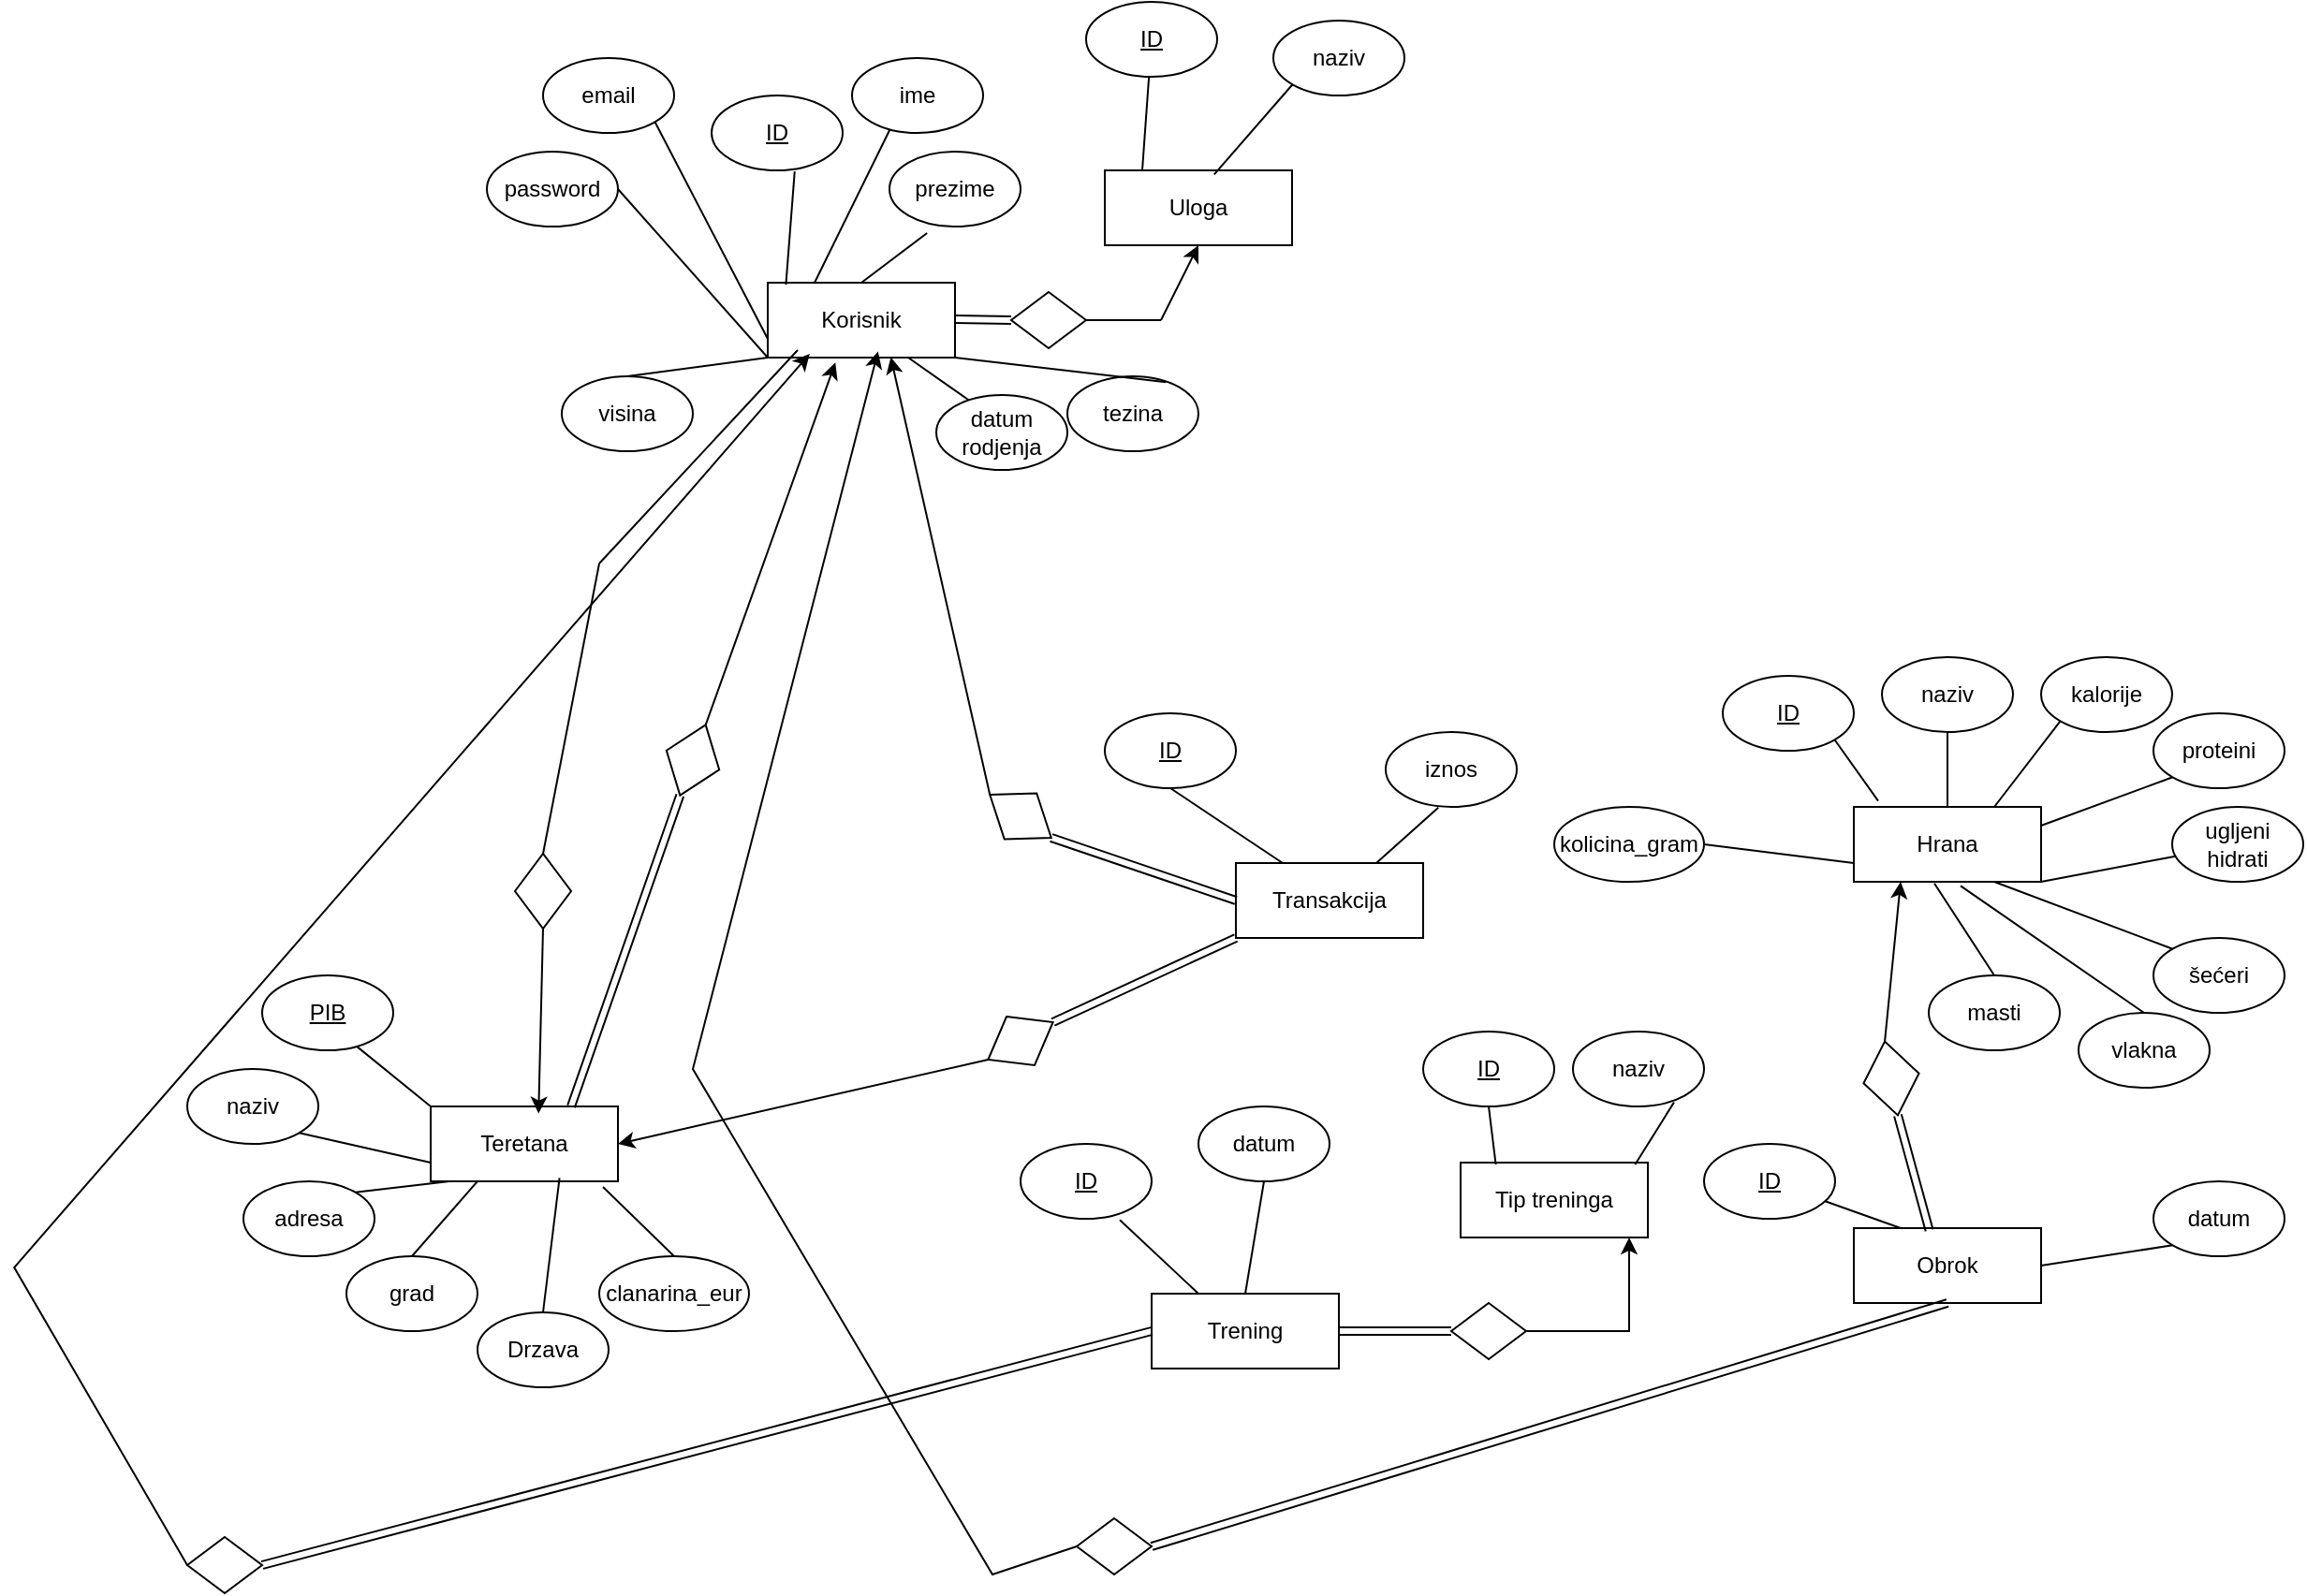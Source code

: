 <mxfile version="26.2.9">
  <diagram name="Page-1" id="TJM4IqWJqCE7hENImKbt">
    <mxGraphModel dx="1834" dy="603" grid="1" gridSize="10" guides="1" tooltips="1" connect="1" arrows="1" fold="1" page="1" pageScale="1" pageWidth="850" pageHeight="1100" math="0" shadow="0">
      <root>
        <mxCell id="0" />
        <mxCell id="1" parent="0" />
        <mxCell id="S9OxpQpq9ZS9zz2_kRFu-1" value="Uloga" style="rounded=0;whiteSpace=wrap;html=1;" parent="1" vertex="1">
          <mxGeometry x="490" y="130" width="100" height="40" as="geometry" />
        </mxCell>
        <mxCell id="S9OxpQpq9ZS9zz2_kRFu-4" value="" style="endArrow=none;html=1;rounded=0;" parent="1" target="S9OxpQpq9ZS9zz2_kRFu-3" edge="1">
          <mxGeometry width="50" height="50" relative="1" as="geometry">
            <mxPoint x="510" y="130" as="sourcePoint" />
            <mxPoint x="510" y="80" as="targetPoint" />
          </mxGeometry>
        </mxCell>
        <mxCell id="S9OxpQpq9ZS9zz2_kRFu-3" value="&lt;u&gt;ID&lt;/u&gt;" style="ellipse;whiteSpace=wrap;html=1;" parent="1" vertex="1">
          <mxGeometry x="480" y="40" width="70" height="40" as="geometry" />
        </mxCell>
        <mxCell id="S9OxpQpq9ZS9zz2_kRFu-7" value="" style="endArrow=none;html=1;rounded=0;exitX=0.584;exitY=0.055;exitDx=0;exitDy=0;exitPerimeter=0;entryX=0;entryY=1;entryDx=0;entryDy=0;" parent="1" source="S9OxpQpq9ZS9zz2_kRFu-1" target="S9OxpQpq9ZS9zz2_kRFu-8" edge="1">
          <mxGeometry width="50" height="50" relative="1" as="geometry">
            <mxPoint x="590" y="110" as="sourcePoint" />
            <mxPoint x="600" y="90" as="targetPoint" />
          </mxGeometry>
        </mxCell>
        <mxCell id="S9OxpQpq9ZS9zz2_kRFu-8" value="naziv" style="ellipse;whiteSpace=wrap;html=1;" parent="1" vertex="1">
          <mxGeometry x="580" y="50" width="70" height="40" as="geometry" />
        </mxCell>
        <mxCell id="S9OxpQpq9ZS9zz2_kRFu-9" value="Korisnik" style="rounded=0;whiteSpace=wrap;html=1;" parent="1" vertex="1">
          <mxGeometry x="310" y="190" width="100" height="40" as="geometry" />
        </mxCell>
        <mxCell id="S9OxpQpq9ZS9zz2_kRFu-12" value="" style="shape=link;html=1;rounded=0;" parent="1" edge="1">
          <mxGeometry relative="1" as="geometry">
            <mxPoint x="410" y="209.5" as="sourcePoint" />
            <mxPoint x="440" y="210" as="targetPoint" />
          </mxGeometry>
        </mxCell>
        <mxCell id="S9OxpQpq9ZS9zz2_kRFu-13" value="" style="resizable=0;html=1;whiteSpace=wrap;align=left;verticalAlign=bottom;" parent="S9OxpQpq9ZS9zz2_kRFu-12" connectable="0" vertex="1">
          <mxGeometry x="-1" relative="1" as="geometry" />
        </mxCell>
        <mxCell id="S9OxpQpq9ZS9zz2_kRFu-15" value="" style="rhombus;whiteSpace=wrap;html=1;" parent="1" vertex="1">
          <mxGeometry x="440" y="195" width="40" height="30" as="geometry" />
        </mxCell>
        <mxCell id="S9OxpQpq9ZS9zz2_kRFu-16" value="" style="endArrow=none;html=1;rounded=0;exitX=1;exitY=0.5;exitDx=0;exitDy=0;" parent="1" source="S9OxpQpq9ZS9zz2_kRFu-15" edge="1">
          <mxGeometry width="50" height="50" relative="1" as="geometry">
            <mxPoint x="520" y="270" as="sourcePoint" />
            <mxPoint x="520" y="210" as="targetPoint" />
          </mxGeometry>
        </mxCell>
        <mxCell id="S9OxpQpq9ZS9zz2_kRFu-17" value="" style="endArrow=classic;html=1;rounded=0;entryX=0.5;entryY=1;entryDx=0;entryDy=0;" parent="1" target="S9OxpQpq9ZS9zz2_kRFu-1" edge="1">
          <mxGeometry width="50" height="50" relative="1" as="geometry">
            <mxPoint x="520" y="210" as="sourcePoint" />
            <mxPoint x="580" y="200" as="targetPoint" />
          </mxGeometry>
        </mxCell>
        <mxCell id="S9OxpQpq9ZS9zz2_kRFu-21" value="&lt;u&gt;ID&lt;/u&gt;" style="ellipse;whiteSpace=wrap;html=1;" parent="1" vertex="1">
          <mxGeometry x="280" y="90" width="70" height="40" as="geometry" />
        </mxCell>
        <mxCell id="S9OxpQpq9ZS9zz2_kRFu-22" value="" style="endArrow=none;html=1;rounded=0;entryX=0.634;entryY=1.015;entryDx=0;entryDy=0;entryPerimeter=0;exitX=0.097;exitY=0.027;exitDx=0;exitDy=0;exitPerimeter=0;" parent="1" source="S9OxpQpq9ZS9zz2_kRFu-9" target="S9OxpQpq9ZS9zz2_kRFu-21" edge="1">
          <mxGeometry width="50" height="50" relative="1" as="geometry">
            <mxPoint x="270" y="170" as="sourcePoint" />
            <mxPoint x="320" y="120" as="targetPoint" />
          </mxGeometry>
        </mxCell>
        <mxCell id="S9OxpQpq9ZS9zz2_kRFu-23" value="" style="endArrow=none;html=1;rounded=0;entryX=0;entryY=0.75;entryDx=0;entryDy=0;exitX=1;exitY=1;exitDx=0;exitDy=0;" parent="1" source="S9OxpQpq9ZS9zz2_kRFu-24" target="S9OxpQpq9ZS9zz2_kRFu-9" edge="1">
          <mxGeometry width="50" height="50" relative="1" as="geometry">
            <mxPoint x="270" y="200" as="sourcePoint" />
            <mxPoint x="300" y="270" as="targetPoint" />
          </mxGeometry>
        </mxCell>
        <mxCell id="S9OxpQpq9ZS9zz2_kRFu-24" value="email" style="ellipse;whiteSpace=wrap;html=1;" parent="1" vertex="1">
          <mxGeometry x="190" y="70" width="70" height="40" as="geometry" />
        </mxCell>
        <mxCell id="S9OxpQpq9ZS9zz2_kRFu-25" value="" style="endArrow=none;html=1;rounded=0;entryX=0;entryY=1;entryDx=0;entryDy=0;exitX=1;exitY=0.5;exitDx=0;exitDy=0;" parent="1" source="S9OxpQpq9ZS9zz2_kRFu-26" target="S9OxpQpq9ZS9zz2_kRFu-9" edge="1">
          <mxGeometry width="50" height="50" relative="1" as="geometry">
            <mxPoint x="250" y="230" as="sourcePoint" />
            <mxPoint x="270" y="225" as="targetPoint" />
          </mxGeometry>
        </mxCell>
        <mxCell id="S9OxpQpq9ZS9zz2_kRFu-26" value="password" style="ellipse;whiteSpace=wrap;html=1;" parent="1" vertex="1">
          <mxGeometry x="160" y="120" width="70" height="40" as="geometry" />
        </mxCell>
        <mxCell id="S9OxpQpq9ZS9zz2_kRFu-51" value="visina" style="ellipse;whiteSpace=wrap;html=1;" parent="1" vertex="1">
          <mxGeometry x="200" y="240" width="70" height="40" as="geometry" />
        </mxCell>
        <mxCell id="S9OxpQpq9ZS9zz2_kRFu-52" value="" style="endArrow=none;html=1;rounded=0;entryX=0;entryY=1;entryDx=0;entryDy=0;exitX=0.5;exitY=0;exitDx=0;exitDy=0;" parent="1" source="S9OxpQpq9ZS9zz2_kRFu-51" target="S9OxpQpq9ZS9zz2_kRFu-9" edge="1">
          <mxGeometry width="50" height="50" relative="1" as="geometry">
            <mxPoint x="300" y="450" as="sourcePoint" />
            <mxPoint x="350" y="400" as="targetPoint" />
          </mxGeometry>
        </mxCell>
        <mxCell id="S9OxpQpq9ZS9zz2_kRFu-53" value="tezina" style="ellipse;whiteSpace=wrap;html=1;" parent="1" vertex="1">
          <mxGeometry x="470" y="240" width="70" height="40" as="geometry" />
        </mxCell>
        <mxCell id="S9OxpQpq9ZS9zz2_kRFu-54" value="" style="endArrow=none;html=1;rounded=0;entryX=0.753;entryY=0.077;entryDx=0;entryDy=0;exitX=1;exitY=1;exitDx=0;exitDy=0;entryPerimeter=0;" parent="1" source="S9OxpQpq9ZS9zz2_kRFu-9" target="S9OxpQpq9ZS9zz2_kRFu-53" edge="1">
          <mxGeometry width="50" height="50" relative="1" as="geometry">
            <mxPoint x="200" y="320" as="sourcePoint" />
            <mxPoint x="250" y="270" as="targetPoint" />
          </mxGeometry>
        </mxCell>
        <mxCell id="S9OxpQpq9ZS9zz2_kRFu-64" value="" style="endArrow=none;html=1;rounded=0;exitX=0.25;exitY=0;exitDx=0;exitDy=0;entryX=0.314;entryY=0.865;entryDx=0;entryDy=0;entryPerimeter=0;" parent="1" source="S9OxpQpq9ZS9zz2_kRFu-9" target="S9OxpQpq9ZS9zz2_kRFu-65" edge="1">
          <mxGeometry width="50" height="50" relative="1" as="geometry">
            <mxPoint x="550" y="320" as="sourcePoint" />
            <mxPoint x="550" y="300" as="targetPoint" />
          </mxGeometry>
        </mxCell>
        <mxCell id="S9OxpQpq9ZS9zz2_kRFu-65" value="ime" style="ellipse;whiteSpace=wrap;html=1;" parent="1" vertex="1">
          <mxGeometry x="355" y="70" width="70" height="40" as="geometry" />
        </mxCell>
        <mxCell id="S9OxpQpq9ZS9zz2_kRFu-68" value="" style="endArrow=none;html=1;rounded=0;entryX=0.75;entryY=1;entryDx=0;entryDy=0;exitX=0.286;exitY=0.115;exitDx=0;exitDy=0;exitPerimeter=0;" parent="1" source="S9OxpQpq9ZS9zz2_kRFu-69" target="S9OxpQpq9ZS9zz2_kRFu-9" edge="1">
          <mxGeometry width="50" height="50" relative="1" as="geometry">
            <mxPoint x="560" y="410" as="sourcePoint" />
            <mxPoint x="570" y="420" as="targetPoint" />
          </mxGeometry>
        </mxCell>
        <mxCell id="S9OxpQpq9ZS9zz2_kRFu-69" value="datum rodjenja" style="ellipse;whiteSpace=wrap;html=1;" parent="1" vertex="1">
          <mxGeometry x="400" y="250" width="70" height="40" as="geometry" />
        </mxCell>
        <mxCell id="S9OxpQpq9ZS9zz2_kRFu-70" value="Teretana" style="rounded=0;whiteSpace=wrap;html=1;" parent="1" vertex="1">
          <mxGeometry x="130" y="630" width="100" height="40" as="geometry" />
        </mxCell>
        <mxCell id="S9OxpQpq9ZS9zz2_kRFu-71" value="" style="endArrow=classic;html=1;rounded=0;entryX=0.576;entryY=0.095;entryDx=0;entryDy=0;entryPerimeter=0;exitX=0;exitY=0.5;exitDx=0;exitDy=0;" parent="1" source="S9OxpQpq9ZS9zz2_kRFu-73" target="S9OxpQpq9ZS9zz2_kRFu-70" edge="1">
          <mxGeometry width="50" height="50" relative="1" as="geometry">
            <mxPoint x="190" y="550" as="sourcePoint" />
            <mxPoint x="240" y="520" as="targetPoint" />
          </mxGeometry>
        </mxCell>
        <mxCell id="S9OxpQpq9ZS9zz2_kRFu-73" value="" style="rhombus;whiteSpace=wrap;html=1;rotation=-90;" parent="1" vertex="1">
          <mxGeometry x="170" y="500" width="40" height="30" as="geometry" />
        </mxCell>
        <mxCell id="S9OxpQpq9ZS9zz2_kRFu-76" value="" style="endArrow=none;html=1;rounded=0;entryX=0;entryY=0;entryDx=0;entryDy=0;exitX=0.691;exitY=0.905;exitDx=0;exitDy=0;exitPerimeter=0;" parent="1" source="S9OxpQpq9ZS9zz2_kRFu-78" target="S9OxpQpq9ZS9zz2_kRFu-70" edge="1">
          <mxGeometry width="50" height="50" relative="1" as="geometry">
            <mxPoint x="90" y="610" as="sourcePoint" />
            <mxPoint x="100" y="610" as="targetPoint" />
          </mxGeometry>
        </mxCell>
        <mxCell id="S9OxpQpq9ZS9zz2_kRFu-78" value="&lt;u&gt;PIB&lt;/u&gt;" style="ellipse;whiteSpace=wrap;html=1;" parent="1" vertex="1">
          <mxGeometry x="40" y="560" width="70" height="40" as="geometry" />
        </mxCell>
        <mxCell id="S9OxpQpq9ZS9zz2_kRFu-79" value="" style="endArrow=none;html=1;rounded=0;entryX=0;entryY=0.75;entryDx=0;entryDy=0;exitX=1;exitY=1;exitDx=0;exitDy=0;" parent="1" source="S9OxpQpq9ZS9zz2_kRFu-80" target="S9OxpQpq9ZS9zz2_kRFu-70" edge="1">
          <mxGeometry width="50" height="50" relative="1" as="geometry">
            <mxPoint x="70" y="670" as="sourcePoint" />
            <mxPoint x="80" y="690" as="targetPoint" />
          </mxGeometry>
        </mxCell>
        <mxCell id="S9OxpQpq9ZS9zz2_kRFu-80" value="naziv" style="ellipse;whiteSpace=wrap;html=1;" parent="1" vertex="1">
          <mxGeometry y="610" width="70" height="40" as="geometry" />
        </mxCell>
        <mxCell id="S9OxpQpq9ZS9zz2_kRFu-81" value="" style="endArrow=none;html=1;rounded=0;entryX=0.1;entryY=1;entryDx=0;entryDy=0;entryPerimeter=0;exitX=1;exitY=0;exitDx=0;exitDy=0;" parent="1" source="S9OxpQpq9ZS9zz2_kRFu-82" target="S9OxpQpq9ZS9zz2_kRFu-70" edge="1">
          <mxGeometry width="50" height="50" relative="1" as="geometry">
            <mxPoint x="90" y="700" as="sourcePoint" />
            <mxPoint x="90" y="710" as="targetPoint" />
          </mxGeometry>
        </mxCell>
        <mxCell id="S9OxpQpq9ZS9zz2_kRFu-82" value="adresa" style="ellipse;whiteSpace=wrap;html=1;" parent="1" vertex="1">
          <mxGeometry x="30" y="670" width="70" height="40" as="geometry" />
        </mxCell>
        <mxCell id="S9OxpQpq9ZS9zz2_kRFu-83" value="" style="endArrow=none;html=1;rounded=0;entryX=0.25;entryY=1;entryDx=0;entryDy=0;exitX=0.5;exitY=0;exitDx=0;exitDy=0;" parent="1" source="S9OxpQpq9ZS9zz2_kRFu-84" target="S9OxpQpq9ZS9zz2_kRFu-70" edge="1">
          <mxGeometry width="50" height="50" relative="1" as="geometry">
            <mxPoint x="160" y="710" as="sourcePoint" />
            <mxPoint x="210" y="690" as="targetPoint" />
          </mxGeometry>
        </mxCell>
        <mxCell id="S9OxpQpq9ZS9zz2_kRFu-84" value="grad" style="ellipse;whiteSpace=wrap;html=1;" parent="1" vertex="1">
          <mxGeometry x="85" y="710" width="70" height="40" as="geometry" />
        </mxCell>
        <mxCell id="S9OxpQpq9ZS9zz2_kRFu-86" value="" style="endArrow=none;html=1;rounded=0;entryX=0.92;entryY=1.075;entryDx=0;entryDy=0;entryPerimeter=0;exitX=0.5;exitY=0;exitDx=0;exitDy=0;" parent="1" source="S9OxpQpq9ZS9zz2_kRFu-87" target="S9OxpQpq9ZS9zz2_kRFu-70" edge="1">
          <mxGeometry width="50" height="50" relative="1" as="geometry">
            <mxPoint x="222" y="710" as="sourcePoint" />
            <mxPoint x="280" y="700" as="targetPoint" />
          </mxGeometry>
        </mxCell>
        <mxCell id="S9OxpQpq9ZS9zz2_kRFu-87" value="clanarina_eur" style="ellipse;whiteSpace=wrap;html=1;" parent="1" vertex="1">
          <mxGeometry x="220" y="710" width="80" height="40" as="geometry" />
        </mxCell>
        <mxCell id="S9OxpQpq9ZS9zz2_kRFu-92" value="Tip treninga" style="rounded=0;whiteSpace=wrap;html=1;" parent="1" vertex="1">
          <mxGeometry x="680" y="660" width="100" height="40" as="geometry" />
        </mxCell>
        <mxCell id="S9OxpQpq9ZS9zz2_kRFu-93" value="" style="endArrow=none;html=1;rounded=0;exitX=0.188;exitY=0.025;exitDx=0;exitDy=0;exitPerimeter=0;entryX=0.5;entryY=1;entryDx=0;entryDy=0;" parent="1" source="S9OxpQpq9ZS9zz2_kRFu-92" target="S9OxpQpq9ZS9zz2_kRFu-94" edge="1">
          <mxGeometry width="50" height="50" relative="1" as="geometry">
            <mxPoint x="720" y="570" as="sourcePoint" />
            <mxPoint x="699" y="620" as="targetPoint" />
          </mxGeometry>
        </mxCell>
        <mxCell id="S9OxpQpq9ZS9zz2_kRFu-94" value="&lt;u&gt;ID&lt;/u&gt;" style="ellipse;whiteSpace=wrap;html=1;" parent="1" vertex="1">
          <mxGeometry x="660" y="590" width="70" height="40" as="geometry" />
        </mxCell>
        <mxCell id="S9OxpQpq9ZS9zz2_kRFu-95" value="naziv" style="ellipse;whiteSpace=wrap;html=1;" parent="1" vertex="1">
          <mxGeometry x="740" y="590" width="70" height="40" as="geometry" />
        </mxCell>
        <mxCell id="S9OxpQpq9ZS9zz2_kRFu-96" value="" style="endArrow=none;html=1;rounded=0;entryX=0.771;entryY=0.945;entryDx=0;entryDy=0;entryPerimeter=0;exitX=0.932;exitY=0.025;exitDx=0;exitDy=0;exitPerimeter=0;" parent="1" source="S9OxpQpq9ZS9zz2_kRFu-92" target="S9OxpQpq9ZS9zz2_kRFu-95" edge="1">
          <mxGeometry width="50" height="50" relative="1" as="geometry">
            <mxPoint x="750" y="690" as="sourcePoint" />
            <mxPoint x="800" y="640" as="targetPoint" />
          </mxGeometry>
        </mxCell>
        <mxCell id="S9OxpQpq9ZS9zz2_kRFu-97" value="" style="endArrow=none;html=1;rounded=0;entryX=0.688;entryY=0.955;entryDx=0;entryDy=0;entryPerimeter=0;exitX=0.5;exitY=0;exitDx=0;exitDy=0;" parent="1" source="S9OxpQpq9ZS9zz2_kRFu-98" target="S9OxpQpq9ZS9zz2_kRFu-70" edge="1">
          <mxGeometry width="50" height="50" relative="1" as="geometry">
            <mxPoint x="190" y="750" as="sourcePoint" />
            <mxPoint x="120" y="750" as="targetPoint" />
          </mxGeometry>
        </mxCell>
        <mxCell id="S9OxpQpq9ZS9zz2_kRFu-98" value="Drzava" style="ellipse;whiteSpace=wrap;html=1;" parent="1" vertex="1">
          <mxGeometry x="155" y="740" width="70" height="40" as="geometry" />
        </mxCell>
        <mxCell id="S9OxpQpq9ZS9zz2_kRFu-99" value="Trening" style="rounded=0;whiteSpace=wrap;html=1;" parent="1" vertex="1">
          <mxGeometry x="515" y="730" width="100" height="40" as="geometry" />
        </mxCell>
        <mxCell id="S9OxpQpq9ZS9zz2_kRFu-100" value="&lt;u&gt;ID&lt;/u&gt;" style="ellipse;whiteSpace=wrap;html=1;" parent="1" vertex="1">
          <mxGeometry x="445" y="650" width="70" height="40" as="geometry" />
        </mxCell>
        <mxCell id="S9OxpQpq9ZS9zz2_kRFu-102" value="" style="endArrow=none;html=1;rounded=0;entryX=0.757;entryY=1.015;entryDx=0;entryDy=0;entryPerimeter=0;exitX=0.25;exitY=0;exitDx=0;exitDy=0;" parent="1" source="S9OxpQpq9ZS9zz2_kRFu-99" target="S9OxpQpq9ZS9zz2_kRFu-100" edge="1">
          <mxGeometry width="50" height="50" relative="1" as="geometry">
            <mxPoint x="420" y="790" as="sourcePoint" />
            <mxPoint x="470" y="740" as="targetPoint" />
          </mxGeometry>
        </mxCell>
        <mxCell id="S9OxpQpq9ZS9zz2_kRFu-104" value="" style="shape=link;html=1;rounded=0;entryX=1;entryY=0.5;entryDx=0;entryDy=0;exitX=0;exitY=0.5;exitDx=0;exitDy=0;" parent="1" source="S9OxpQpq9ZS9zz2_kRFu-106" target="S9OxpQpq9ZS9zz2_kRFu-99" edge="1">
          <mxGeometry relative="1" as="geometry">
            <mxPoint x="660" y="750" as="sourcePoint" />
            <mxPoint x="540" y="699" as="targetPoint" />
          </mxGeometry>
        </mxCell>
        <mxCell id="S9OxpQpq9ZS9zz2_kRFu-105" value="" style="resizable=0;html=1;whiteSpace=wrap;align=left;verticalAlign=bottom;" parent="S9OxpQpq9ZS9zz2_kRFu-104" connectable="0" vertex="1">
          <mxGeometry x="-1" relative="1" as="geometry" />
        </mxCell>
        <mxCell id="S9OxpQpq9ZS9zz2_kRFu-106" value="" style="rhombus;whiteSpace=wrap;html=1;" parent="1" vertex="1">
          <mxGeometry x="675" y="735" width="40" height="30" as="geometry" />
        </mxCell>
        <mxCell id="S9OxpQpq9ZS9zz2_kRFu-107" value="" style="endArrow=classic;html=1;rounded=0;exitX=1;exitY=0.5;exitDx=0;exitDy=0;entryX=0.9;entryY=1;entryDx=0;entryDy=0;entryPerimeter=0;" parent="1" source="S9OxpQpq9ZS9zz2_kRFu-106" target="S9OxpQpq9ZS9zz2_kRFu-92" edge="1">
          <mxGeometry width="50" height="50" relative="1" as="geometry">
            <mxPoint x="760" y="790" as="sourcePoint" />
            <mxPoint x="810" y="740" as="targetPoint" />
            <Array as="points">
              <mxPoint x="770" y="750" />
            </Array>
          </mxGeometry>
        </mxCell>
        <mxCell id="S9OxpQpq9ZS9zz2_kRFu-108" value="" style="shape=link;html=1;rounded=0;entryX=0;entryY=0.5;entryDx=0;entryDy=0;exitX=1;exitY=0.5;exitDx=0;exitDy=0;" parent="1" source="S9OxpQpq9ZS9zz2_kRFu-110" target="S9OxpQpq9ZS9zz2_kRFu-99" edge="1">
          <mxGeometry relative="1" as="geometry">
            <mxPoint x="90" y="910" as="sourcePoint" />
            <mxPoint x="490" y="949" as="targetPoint" />
          </mxGeometry>
        </mxCell>
        <mxCell id="S9OxpQpq9ZS9zz2_kRFu-109" value="" style="resizable=0;html=1;whiteSpace=wrap;align=left;verticalAlign=bottom;" parent="S9OxpQpq9ZS9zz2_kRFu-108" connectable="0" vertex="1">
          <mxGeometry x="-1" relative="1" as="geometry" />
        </mxCell>
        <mxCell id="S9OxpQpq9ZS9zz2_kRFu-110" value="" style="rhombus;whiteSpace=wrap;html=1;" parent="1" vertex="1">
          <mxGeometry y="860" width="40" height="30" as="geometry" />
        </mxCell>
        <mxCell id="S9OxpQpq9ZS9zz2_kRFu-112" value="" style="endArrow=classic;html=1;rounded=0;exitX=0;exitY=0.5;exitDx=0;exitDy=0;entryX=0.348;entryY=1.05;entryDx=0;entryDy=0;entryPerimeter=0;" parent="1" source="S9OxpQpq9ZS9zz2_kRFu-110" edge="1">
          <mxGeometry width="50" height="50" relative="1" as="geometry">
            <mxPoint x="17.6" y="871" as="sourcePoint" />
            <mxPoint x="332.4" y="228.0" as="targetPoint" />
            <Array as="points">
              <mxPoint x="-92.4" y="716" />
            </Array>
          </mxGeometry>
        </mxCell>
        <mxCell id="S9OxpQpq9ZS9zz2_kRFu-113" value="" style="endArrow=none;html=1;rounded=0;exitX=0.5;exitY=0;exitDx=0;exitDy=0;entryX=0.5;entryY=1;entryDx=0;entryDy=0;" parent="1" source="S9OxpQpq9ZS9zz2_kRFu-99" target="S9OxpQpq9ZS9zz2_kRFu-114" edge="1">
          <mxGeometry width="50" height="50" relative="1" as="geometry">
            <mxPoint x="530" y="710" as="sourcePoint" />
            <mxPoint x="580" y="680" as="targetPoint" />
          </mxGeometry>
        </mxCell>
        <mxCell id="S9OxpQpq9ZS9zz2_kRFu-114" value="datum" style="ellipse;whiteSpace=wrap;html=1;" parent="1" vertex="1">
          <mxGeometry x="540" y="630" width="70" height="40" as="geometry" />
        </mxCell>
        <mxCell id="S9OxpQpq9ZS9zz2_kRFu-115" value="Hrana" style="rounded=0;whiteSpace=wrap;html=1;" parent="1" vertex="1">
          <mxGeometry x="890" y="470" width="100" height="40" as="geometry" />
        </mxCell>
        <mxCell id="S9OxpQpq9ZS9zz2_kRFu-116" value="" style="endArrow=none;html=1;rounded=0;exitX=0.13;exitY=-0.079;exitDx=0;exitDy=0;exitPerimeter=0;entryX=1;entryY=1;entryDx=0;entryDy=0;" parent="1" source="S9OxpQpq9ZS9zz2_kRFu-115" target="S9OxpQpq9ZS9zz2_kRFu-117" edge="1">
          <mxGeometry width="50" height="50" relative="1" as="geometry">
            <mxPoint x="890" y="410" as="sourcePoint" />
            <mxPoint x="880" y="440" as="targetPoint" />
          </mxGeometry>
        </mxCell>
        <mxCell id="S9OxpQpq9ZS9zz2_kRFu-117" value="&lt;u&gt;ID&lt;/u&gt;" style="ellipse;whiteSpace=wrap;html=1;" parent="1" vertex="1">
          <mxGeometry x="820" y="400" width="70" height="40" as="geometry" />
        </mxCell>
        <mxCell id="S9OxpQpq9ZS9zz2_kRFu-118" value="naziv" style="ellipse;whiteSpace=wrap;html=1;" parent="1" vertex="1">
          <mxGeometry x="905" y="390" width="70" height="40" as="geometry" />
        </mxCell>
        <mxCell id="S9OxpQpq9ZS9zz2_kRFu-119" value="" style="endArrow=none;html=1;rounded=0;entryX=0.5;entryY=1;entryDx=0;entryDy=0;exitX=0.5;exitY=0;exitDx=0;exitDy=0;" parent="1" source="S9OxpQpq9ZS9zz2_kRFu-115" target="S9OxpQpq9ZS9zz2_kRFu-118" edge="1">
          <mxGeometry width="50" height="50" relative="1" as="geometry">
            <mxPoint x="1040" y="490" as="sourcePoint" />
            <mxPoint x="1090" y="440" as="targetPoint" />
          </mxGeometry>
        </mxCell>
        <mxCell id="S9OxpQpq9ZS9zz2_kRFu-120" value="" style="endArrow=none;html=1;rounded=0;exitX=0.75;exitY=0;exitDx=0;exitDy=0;entryX=0;entryY=1;entryDx=0;entryDy=0;" parent="1" source="S9OxpQpq9ZS9zz2_kRFu-115" target="S9OxpQpq9ZS9zz2_kRFu-121" edge="1">
          <mxGeometry width="50" height="50" relative="1" as="geometry">
            <mxPoint x="1000" y="490" as="sourcePoint" />
            <mxPoint x="990" y="430" as="targetPoint" />
          </mxGeometry>
        </mxCell>
        <mxCell id="S9OxpQpq9ZS9zz2_kRFu-121" value="kalorije" style="ellipse;whiteSpace=wrap;html=1;" parent="1" vertex="1">
          <mxGeometry x="990" y="390" width="70" height="40" as="geometry" />
        </mxCell>
        <mxCell id="S9OxpQpq9ZS9zz2_kRFu-122" value="" style="endArrow=none;html=1;rounded=0;exitX=1;exitY=0.25;exitDx=0;exitDy=0;entryX=0;entryY=1;entryDx=0;entryDy=0;" parent="1" source="S9OxpQpq9ZS9zz2_kRFu-115" target="S9OxpQpq9ZS9zz2_kRFu-123" edge="1">
          <mxGeometry width="50" height="50" relative="1" as="geometry">
            <mxPoint x="1020" y="520" as="sourcePoint" />
            <mxPoint x="1050" y="460" as="targetPoint" />
          </mxGeometry>
        </mxCell>
        <mxCell id="S9OxpQpq9ZS9zz2_kRFu-123" value="proteini" style="ellipse;whiteSpace=wrap;html=1;" parent="1" vertex="1">
          <mxGeometry x="1050" y="420" width="70" height="40" as="geometry" />
        </mxCell>
        <mxCell id="S9OxpQpq9ZS9zz2_kRFu-124" value="" style="endArrow=none;html=1;rounded=0;exitX=1;exitY=1;exitDx=0;exitDy=0;" parent="1" source="S9OxpQpq9ZS9zz2_kRFu-115" target="S9OxpQpq9ZS9zz2_kRFu-125" edge="1">
          <mxGeometry width="50" height="50" relative="1" as="geometry">
            <mxPoint x="990" y="590" as="sourcePoint" />
            <mxPoint x="1040" y="510" as="targetPoint" />
          </mxGeometry>
        </mxCell>
        <mxCell id="S9OxpQpq9ZS9zz2_kRFu-125" value="ugljeni hidrati" style="ellipse;whiteSpace=wrap;html=1;" parent="1" vertex="1">
          <mxGeometry x="1060" y="470" width="70" height="40" as="geometry" />
        </mxCell>
        <mxCell id="S9OxpQpq9ZS9zz2_kRFu-126" value="šećeri" style="ellipse;whiteSpace=wrap;html=1;" parent="1" vertex="1">
          <mxGeometry x="1050" y="540" width="70" height="40" as="geometry" />
        </mxCell>
        <mxCell id="S9OxpQpq9ZS9zz2_kRFu-127" value="" style="endArrow=none;html=1;rounded=0;entryX=0.75;entryY=1;entryDx=0;entryDy=0;exitX=0;exitY=0;exitDx=0;exitDy=0;" parent="1" source="S9OxpQpq9ZS9zz2_kRFu-126" target="S9OxpQpq9ZS9zz2_kRFu-115" edge="1">
          <mxGeometry width="50" height="50" relative="1" as="geometry">
            <mxPoint x="910" y="570" as="sourcePoint" />
            <mxPoint x="960" y="520" as="targetPoint" />
          </mxGeometry>
        </mxCell>
        <mxCell id="S9OxpQpq9ZS9zz2_kRFu-128" value="" style="endArrow=none;html=1;rounded=0;entryX=0.57;entryY=1.054;entryDx=0;entryDy=0;entryPerimeter=0;exitX=0.5;exitY=0;exitDx=0;exitDy=0;" parent="1" source="S9OxpQpq9ZS9zz2_kRFu-129" target="S9OxpQpq9ZS9zz2_kRFu-115" edge="1">
          <mxGeometry width="50" height="50" relative="1" as="geometry">
            <mxPoint x="950" y="570" as="sourcePoint" />
            <mxPoint x="950" y="530" as="targetPoint" />
          </mxGeometry>
        </mxCell>
        <mxCell id="S9OxpQpq9ZS9zz2_kRFu-129" value="vlakna" style="ellipse;whiteSpace=wrap;html=1;" parent="1" vertex="1">
          <mxGeometry x="1010" y="580" width="70" height="40" as="geometry" />
        </mxCell>
        <mxCell id="S9OxpQpq9ZS9zz2_kRFu-130" value="" style="endArrow=none;html=1;rounded=0;entryX=0.43;entryY=1.021;entryDx=0;entryDy=0;entryPerimeter=0;exitX=0.5;exitY=0;exitDx=0;exitDy=0;" parent="1" source="S9OxpQpq9ZS9zz2_kRFu-131" target="S9OxpQpq9ZS9zz2_kRFu-115" edge="1">
          <mxGeometry width="50" height="50" relative="1" as="geometry">
            <mxPoint x="900" y="550" as="sourcePoint" />
            <mxPoint x="930" y="550" as="targetPoint" />
          </mxGeometry>
        </mxCell>
        <mxCell id="S9OxpQpq9ZS9zz2_kRFu-131" value="masti" style="ellipse;whiteSpace=wrap;html=1;" parent="1" vertex="1">
          <mxGeometry x="930" y="560" width="70" height="40" as="geometry" />
        </mxCell>
        <mxCell id="S9OxpQpq9ZS9zz2_kRFu-132" value="Obrok" style="rounded=0;whiteSpace=wrap;html=1;" parent="1" vertex="1">
          <mxGeometry x="890" y="695" width="100" height="40" as="geometry" />
        </mxCell>
        <mxCell id="S9OxpQpq9ZS9zz2_kRFu-133" value="" style="endArrow=none;html=1;rounded=0;exitX=0.25;exitY=0;exitDx=0;exitDy=0;" parent="1" source="S9OxpQpq9ZS9zz2_kRFu-132" target="S9OxpQpq9ZS9zz2_kRFu-134" edge="1">
          <mxGeometry width="50" height="50" relative="1" as="geometry">
            <mxPoint x="860" y="690" as="sourcePoint" />
            <mxPoint x="900" y="660" as="targetPoint" />
          </mxGeometry>
        </mxCell>
        <mxCell id="S9OxpQpq9ZS9zz2_kRFu-134" value="&lt;u&gt;ID&lt;/u&gt;" style="ellipse;whiteSpace=wrap;html=1;" parent="1" vertex="1">
          <mxGeometry x="810" y="650" width="70" height="40" as="geometry" />
        </mxCell>
        <mxCell id="S9OxpQpq9ZS9zz2_kRFu-135" value="" style="endArrow=none;html=1;rounded=0;exitX=1;exitY=0.5;exitDx=0;exitDy=0;entryX=0;entryY=1;entryDx=0;entryDy=0;" parent="1" source="S9OxpQpq9ZS9zz2_kRFu-132" target="S9OxpQpq9ZS9zz2_kRFu-136" edge="1">
          <mxGeometry width="50" height="50" relative="1" as="geometry">
            <mxPoint x="1050" y="720" as="sourcePoint" />
            <mxPoint x="1040" y="710" as="targetPoint" />
          </mxGeometry>
        </mxCell>
        <mxCell id="S9OxpQpq9ZS9zz2_kRFu-136" value="datum" style="ellipse;whiteSpace=wrap;html=1;" parent="1" vertex="1">
          <mxGeometry x="1050" y="670" width="70" height="40" as="geometry" />
        </mxCell>
        <mxCell id="S9OxpQpq9ZS9zz2_kRFu-137" value="" style="shape=link;html=1;rounded=0;entryX=0.403;entryY=0.029;entryDx=0;entryDy=0;entryPerimeter=0;exitX=0;exitY=0.5;exitDx=0;exitDy=0;" parent="1" source="S9OxpQpq9ZS9zz2_kRFu-141" target="S9OxpQpq9ZS9zz2_kRFu-132" edge="1">
          <mxGeometry relative="1" as="geometry">
            <mxPoint x="920" y="650" as="sourcePoint" />
            <mxPoint x="910" y="660" as="targetPoint" />
          </mxGeometry>
        </mxCell>
        <mxCell id="S9OxpQpq9ZS9zz2_kRFu-138" value="" style="resizable=0;html=1;whiteSpace=wrap;align=left;verticalAlign=bottom;" parent="S9OxpQpq9ZS9zz2_kRFu-137" connectable="0" vertex="1">
          <mxGeometry x="-1" relative="1" as="geometry" />
        </mxCell>
        <mxCell id="S9OxpQpq9ZS9zz2_kRFu-141" value="" style="rhombus;whiteSpace=wrap;html=1;rotation=-100;" parent="1" vertex="1">
          <mxGeometry x="890" y="600" width="40" height="30" as="geometry" />
        </mxCell>
        <mxCell id="S9OxpQpq9ZS9zz2_kRFu-142" value="" style="endArrow=classic;html=1;rounded=0;exitX=1;exitY=0.5;exitDx=0;exitDy=0;entryX=0.25;entryY=1;entryDx=0;entryDy=0;" parent="1" source="S9OxpQpq9ZS9zz2_kRFu-141" target="S9OxpQpq9ZS9zz2_kRFu-115" edge="1">
          <mxGeometry width="50" height="50" relative="1" as="geometry">
            <mxPoint x="870" y="590" as="sourcePoint" />
            <mxPoint x="920" y="540" as="targetPoint" />
          </mxGeometry>
        </mxCell>
        <mxCell id="S9OxpQpq9ZS9zz2_kRFu-143" value="" style="shape=link;html=1;rounded=0;exitX=0.5;exitY=1;exitDx=0;exitDy=0;entryX=1;entryY=0.5;entryDx=0;entryDy=0;" parent="1" source="S9OxpQpq9ZS9zz2_kRFu-132" target="S9OxpQpq9ZS9zz2_kRFu-145" edge="1">
          <mxGeometry relative="1" as="geometry">
            <mxPoint x="930" y="765" as="sourcePoint" />
            <mxPoint x="530" y="860" as="targetPoint" />
          </mxGeometry>
        </mxCell>
        <mxCell id="S9OxpQpq9ZS9zz2_kRFu-144" value="" style="resizable=0;html=1;whiteSpace=wrap;align=left;verticalAlign=bottom;" parent="S9OxpQpq9ZS9zz2_kRFu-143" connectable="0" vertex="1">
          <mxGeometry x="-1" relative="1" as="geometry" />
        </mxCell>
        <mxCell id="S9OxpQpq9ZS9zz2_kRFu-145" value="" style="rhombus;whiteSpace=wrap;html=1;" parent="1" vertex="1">
          <mxGeometry x="475" y="850" width="40" height="30" as="geometry" />
        </mxCell>
        <mxCell id="S9OxpQpq9ZS9zz2_kRFu-146" value="" style="endArrow=classic;html=1;rounded=0;exitX=0;exitY=0.5;exitDx=0;exitDy=0;entryX=0.589;entryY=0.918;entryDx=0;entryDy=0;entryPerimeter=0;" parent="1" source="S9OxpQpq9ZS9zz2_kRFu-145" target="S9OxpQpq9ZS9zz2_kRFu-9" edge="1">
          <mxGeometry width="50" height="50" relative="1" as="geometry">
            <mxPoint x="370" y="900" as="sourcePoint" />
            <mxPoint x="290" y="320" as="targetPoint" />
            <Array as="points">
              <mxPoint x="430" y="880" />
              <mxPoint x="270" y="610" />
            </Array>
          </mxGeometry>
        </mxCell>
        <mxCell id="S9OxpQpq9ZS9zz2_kRFu-147" value="Transakcija" style="rounded=0;whiteSpace=wrap;html=1;" parent="1" vertex="1">
          <mxGeometry x="560" y="500" width="100" height="40" as="geometry" />
        </mxCell>
        <mxCell id="S9OxpQpq9ZS9zz2_kRFu-148" value="" style="shape=link;html=1;rounded=0;exitX=0;exitY=0.5;exitDx=0;exitDy=0;entryX=0;entryY=0.5;entryDx=0;entryDy=0;" parent="1" source="S9OxpQpq9ZS9zz2_kRFu-147" target="S9OxpQpq9ZS9zz2_kRFu-150" edge="1">
          <mxGeometry relative="1" as="geometry">
            <mxPoint x="515" y="500" as="sourcePoint" />
            <mxPoint x="430" y="470" as="targetPoint" />
          </mxGeometry>
        </mxCell>
        <mxCell id="S9OxpQpq9ZS9zz2_kRFu-149" value="" style="resizable=0;html=1;whiteSpace=wrap;align=left;verticalAlign=bottom;" parent="S9OxpQpq9ZS9zz2_kRFu-148" connectable="0" vertex="1">
          <mxGeometry x="-1" relative="1" as="geometry" />
        </mxCell>
        <mxCell id="S9OxpQpq9ZS9zz2_kRFu-150" value="" style="rhombus;whiteSpace=wrap;html=1;rotation=-145;" parent="1" vertex="1">
          <mxGeometry x="425" y="460" width="40" height="30" as="geometry" />
        </mxCell>
        <mxCell id="S9OxpQpq9ZS9zz2_kRFu-151" value="" style="endArrow=classic;html=1;rounded=0;exitX=1;exitY=0.5;exitDx=0;exitDy=0;entryX=0.657;entryY=0.994;entryDx=0;entryDy=0;entryPerimeter=0;" parent="1" source="S9OxpQpq9ZS9zz2_kRFu-150" target="S9OxpQpq9ZS9zz2_kRFu-9" edge="1">
          <mxGeometry width="50" height="50" relative="1" as="geometry">
            <mxPoint x="280" y="430" as="sourcePoint" />
            <mxPoint x="230" y="340" as="targetPoint" />
          </mxGeometry>
        </mxCell>
        <mxCell id="S9OxpQpq9ZS9zz2_kRFu-152" value="" style="endArrow=none;html=1;rounded=0;exitX=0.25;exitY=0;exitDx=0;exitDy=0;entryX=0.5;entryY=1;entryDx=0;entryDy=0;" parent="1" source="S9OxpQpq9ZS9zz2_kRFu-147" target="S9OxpQpq9ZS9zz2_kRFu-153" edge="1">
          <mxGeometry width="50" height="50" relative="1" as="geometry">
            <mxPoint x="540" y="500" as="sourcePoint" />
            <mxPoint x="540" y="450" as="targetPoint" />
          </mxGeometry>
        </mxCell>
        <mxCell id="S9OxpQpq9ZS9zz2_kRFu-153" value="&lt;u&gt;ID&lt;/u&gt;" style="ellipse;whiteSpace=wrap;html=1;" parent="1" vertex="1">
          <mxGeometry x="490" y="420" width="70" height="40" as="geometry" />
        </mxCell>
        <mxCell id="S9OxpQpq9ZS9zz2_kRFu-155" value="" style="endArrow=none;html=1;rounded=0;entryX=0.402;entryY=1.009;entryDx=0;entryDy=0;entryPerimeter=0;exitX=0.75;exitY=0;exitDx=0;exitDy=0;" parent="1" source="S9OxpQpq9ZS9zz2_kRFu-147" target="S9OxpQpq9ZS9zz2_kRFu-156" edge="1">
          <mxGeometry width="50" height="50" relative="1" as="geometry">
            <mxPoint x="630" y="490" as="sourcePoint" />
            <mxPoint x="650" y="470" as="targetPoint" />
          </mxGeometry>
        </mxCell>
        <mxCell id="S9OxpQpq9ZS9zz2_kRFu-156" value="iznos" style="ellipse;whiteSpace=wrap;html=1;" parent="1" vertex="1">
          <mxGeometry x="640" y="430" width="70" height="40" as="geometry" />
        </mxCell>
        <mxCell id="S9OxpQpq9ZS9zz2_kRFu-157" value="" style="shape=link;html=1;rounded=0;entryX=0;entryY=1;entryDx=0;entryDy=0;exitX=1;exitY=0.5;exitDx=0;exitDy=0;" parent="1" source="S9OxpQpq9ZS9zz2_kRFu-159" target="S9OxpQpq9ZS9zz2_kRFu-147" edge="1">
          <mxGeometry relative="1" as="geometry">
            <mxPoint x="470" y="580" as="sourcePoint" />
            <mxPoint x="650" y="550" as="targetPoint" />
          </mxGeometry>
        </mxCell>
        <mxCell id="S9OxpQpq9ZS9zz2_kRFu-158" value="" style="resizable=0;html=1;whiteSpace=wrap;align=left;verticalAlign=bottom;" parent="S9OxpQpq9ZS9zz2_kRFu-157" connectable="0" vertex="1">
          <mxGeometry x="-1" relative="1" as="geometry" />
        </mxCell>
        <mxCell id="S9OxpQpq9ZS9zz2_kRFu-159" value="" style="rhombus;whiteSpace=wrap;html=1;rotation=-30;" parent="1" vertex="1">
          <mxGeometry x="425" y="580" width="40" height="30" as="geometry" />
        </mxCell>
        <mxCell id="S9OxpQpq9ZS9zz2_kRFu-160" value="" style="endArrow=classic;html=1;rounded=0;entryX=1;entryY=0.5;entryDx=0;entryDy=0;exitX=0;exitY=0.5;exitDx=0;exitDy=0;" parent="1" source="S9OxpQpq9ZS9zz2_kRFu-159" target="S9OxpQpq9ZS9zz2_kRFu-70" edge="1">
          <mxGeometry width="50" height="50" relative="1" as="geometry">
            <mxPoint x="392" y="596" as="sourcePoint" />
            <mxPoint x="390" y="695" as="targetPoint" />
          </mxGeometry>
        </mxCell>
        <mxCell id="US7axnR4z3bSNvnzGkpC-1" value="prezime" style="ellipse;whiteSpace=wrap;html=1;" vertex="1" parent="1">
          <mxGeometry x="375" y="120" width="70" height="40" as="geometry" />
        </mxCell>
        <mxCell id="US7axnR4z3bSNvnzGkpC-2" value="" style="endArrow=none;html=1;rounded=0;entryX=0.287;entryY=1.087;entryDx=0;entryDy=0;entryPerimeter=0;exitX=0.5;exitY=0;exitDx=0;exitDy=0;" edge="1" parent="1" source="S9OxpQpq9ZS9zz2_kRFu-9" target="US7axnR4z3bSNvnzGkpC-1">
          <mxGeometry width="50" height="50" relative="1" as="geometry">
            <mxPoint x="310" y="300" as="sourcePoint" />
            <mxPoint x="360" y="250" as="targetPoint" />
          </mxGeometry>
        </mxCell>
        <mxCell id="US7axnR4z3bSNvnzGkpC-5" value="" style="endArrow=none;html=1;rounded=0;" edge="1" parent="1">
          <mxGeometry width="50" height="50" relative="1" as="geometry">
            <mxPoint x="220" y="340" as="sourcePoint" />
            <mxPoint x="326" y="226" as="targetPoint" />
          </mxGeometry>
        </mxCell>
        <mxCell id="US7axnR4z3bSNvnzGkpC-6" value="" style="endArrow=none;html=1;rounded=0;exitX=1;exitY=0.5;exitDx=0;exitDy=0;" edge="1" parent="1" source="S9OxpQpq9ZS9zz2_kRFu-73">
          <mxGeometry width="50" height="50" relative="1" as="geometry">
            <mxPoint x="60" y="400" as="sourcePoint" />
            <mxPoint x="220" y="340" as="targetPoint" />
          </mxGeometry>
        </mxCell>
        <mxCell id="US7axnR4z3bSNvnzGkpC-9" value="" style="shape=link;html=1;rounded=0;exitX=0.75;exitY=0;exitDx=0;exitDy=0;entryX=0;entryY=0.5;entryDx=0;entryDy=0;" edge="1" parent="1" source="S9OxpQpq9ZS9zz2_kRFu-70" target="US7axnR4z3bSNvnzGkpC-11">
          <mxGeometry relative="1" as="geometry">
            <mxPoint x="240" y="573" as="sourcePoint" />
            <mxPoint x="260" y="480" as="targetPoint" />
          </mxGeometry>
        </mxCell>
        <mxCell id="US7axnR4z3bSNvnzGkpC-10" value="" style="resizable=0;html=1;whiteSpace=wrap;align=left;verticalAlign=bottom;" connectable="0" vertex="1" parent="US7axnR4z3bSNvnzGkpC-9">
          <mxGeometry x="-1" relative="1" as="geometry" />
        </mxCell>
        <mxCell id="US7axnR4z3bSNvnzGkpC-11" value="" style="rhombus;whiteSpace=wrap;html=1;rotation=-70;" vertex="1" parent="1">
          <mxGeometry x="250" y="430" width="40" height="30" as="geometry" />
        </mxCell>
        <mxCell id="US7axnR4z3bSNvnzGkpC-12" value="" style="endArrow=classic;html=1;rounded=0;exitX=1;exitY=0.5;exitDx=0;exitDy=0;entryX=0.361;entryY=1.067;entryDx=0;entryDy=0;entryPerimeter=0;" edge="1" parent="1" source="US7axnR4z3bSNvnzGkpC-11" target="S9OxpQpq9ZS9zz2_kRFu-9">
          <mxGeometry width="50" height="50" relative="1" as="geometry">
            <mxPoint x="280" y="390" as="sourcePoint" />
            <mxPoint x="330" y="340" as="targetPoint" />
          </mxGeometry>
        </mxCell>
        <mxCell id="US7axnR4z3bSNvnzGkpC-13" value="" style="endArrow=none;html=1;rounded=0;entryX=0;entryY=0.75;entryDx=0;entryDy=0;exitX=1;exitY=0.5;exitDx=0;exitDy=0;" edge="1" parent="1" source="US7axnR4z3bSNvnzGkpC-14" target="S9OxpQpq9ZS9zz2_kRFu-115">
          <mxGeometry width="50" height="50" relative="1" as="geometry">
            <mxPoint x="830" y="490" as="sourcePoint" />
            <mxPoint x="810" y="490" as="targetPoint" />
          </mxGeometry>
        </mxCell>
        <mxCell id="US7axnR4z3bSNvnzGkpC-14" value="kolicina_gram" style="ellipse;whiteSpace=wrap;html=1;" vertex="1" parent="1">
          <mxGeometry x="730" y="470" width="80" height="40" as="geometry" />
        </mxCell>
      </root>
    </mxGraphModel>
  </diagram>
</mxfile>
